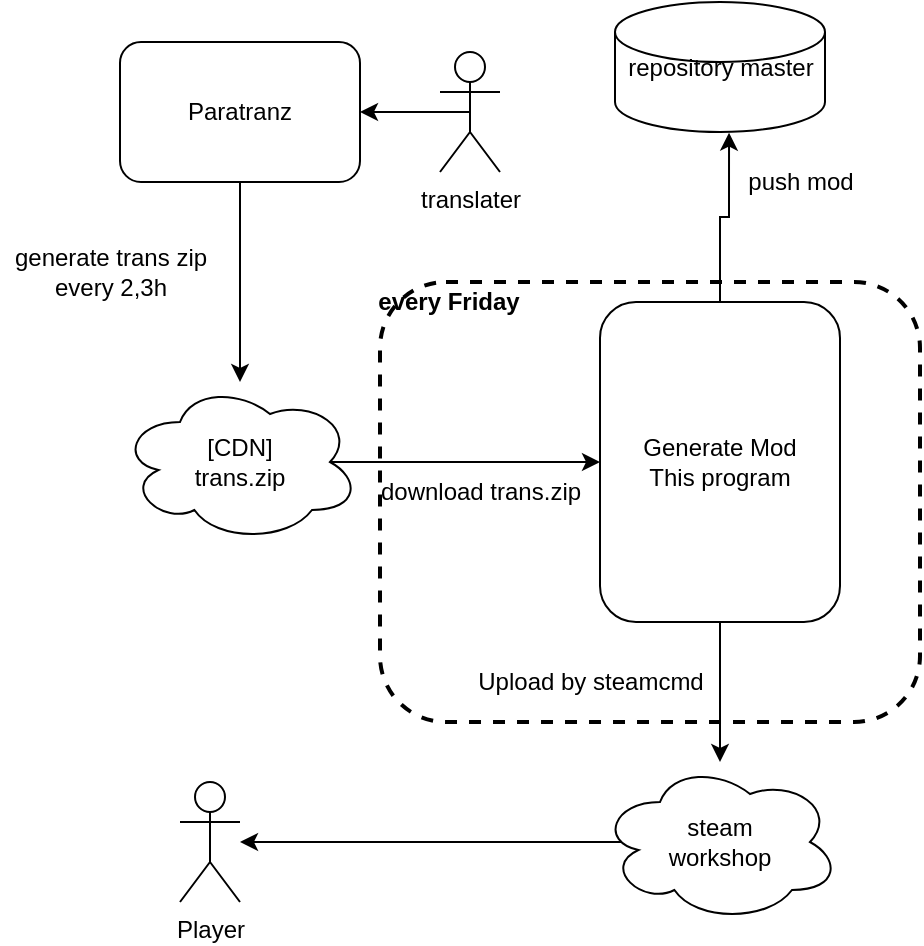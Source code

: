 <mxfile version="13.6.10">
    <diagram id="6hGFLwfOUW9BJ-s0fimq" name="Page-1">
        <mxGraphModel dx="656" dy="651" grid="1" gridSize="10" guides="1" tooltips="1" connect="1" arrows="1" fold="1" page="1" pageScale="1" pageWidth="827" pageHeight="1169" math="0" shadow="0">
            <root>
                <mxCell id="0"/>
                <mxCell id="1" parent="0"/>
                <mxCell id="6" style="edgeStyle=orthogonalEdgeStyle;rounded=0;orthogonalLoop=1;jettySize=auto;html=1;" parent="1" source="2" target="4" edge="1">
                    <mxGeometry relative="1" as="geometry"/>
                </mxCell>
                <mxCell id="2" value="Paratranz" style="rounded=1;whiteSpace=wrap;html=1;" parent="1" vertex="1">
                    <mxGeometry x="280" y="150" width="120" height="70" as="geometry"/>
                </mxCell>
                <mxCell id="8" style="edgeStyle=orthogonalEdgeStyle;rounded=0;orthogonalLoop=1;jettySize=auto;html=1;exitX=0.875;exitY=0.5;exitDx=0;exitDy=0;exitPerimeter=0;entryX=0;entryY=0.5;entryDx=0;entryDy=0;" parent="1" source="4" target="7" edge="1">
                    <mxGeometry relative="1" as="geometry"/>
                </mxCell>
                <mxCell id="4" value="[CDN]&lt;br&gt;trans.zip" style="ellipse;shape=cloud;whiteSpace=wrap;html=1;" parent="1" vertex="1">
                    <mxGeometry x="280" y="320" width="120" height="80" as="geometry"/>
                </mxCell>
                <mxCell id="11" style="edgeStyle=orthogonalEdgeStyle;rounded=0;orthogonalLoop=1;jettySize=auto;html=1;exitX=0.5;exitY=1;exitDx=0;exitDy=0;" parent="1" source="7" target="10" edge="1">
                    <mxGeometry relative="1" as="geometry"/>
                </mxCell>
                <mxCell id="25" style="edgeStyle=orthogonalEdgeStyle;rounded=0;orthogonalLoop=1;jettySize=auto;html=1;exitX=0.5;exitY=0;exitDx=0;exitDy=0;entryX=0.543;entryY=1.005;entryDx=0;entryDy=0;entryPerimeter=0;" parent="1" source="7" target="23" edge="1">
                    <mxGeometry relative="1" as="geometry"/>
                </mxCell>
                <mxCell id="7" value="Generate Mod&lt;br&gt;This program" style="rounded=1;whiteSpace=wrap;html=1;" parent="1" vertex="1">
                    <mxGeometry x="520" y="280" width="120" height="160" as="geometry"/>
                </mxCell>
                <mxCell id="17" style="edgeStyle=orthogonalEdgeStyle;rounded=0;orthogonalLoop=1;jettySize=auto;html=1;exitX=0.875;exitY=0.5;exitDx=0;exitDy=0;exitPerimeter=0;" parent="1" source="10" target="16" edge="1">
                    <mxGeometry relative="1" as="geometry"/>
                </mxCell>
                <mxCell id="10" value="steam&lt;br&gt;workshop" style="ellipse;shape=cloud;whiteSpace=wrap;html=1;" parent="1" vertex="1">
                    <mxGeometry x="520" y="510" width="120" height="80" as="geometry"/>
                </mxCell>
                <mxCell id="12" value="generate trans zip&lt;br&gt;every 2,3h" style="text;html=1;align=center;verticalAlign=middle;resizable=0;points=[];autosize=1;" parent="1" vertex="1">
                    <mxGeometry x="220" y="250" width="110" height="30" as="geometry"/>
                </mxCell>
                <mxCell id="15" style="edgeStyle=orthogonalEdgeStyle;rounded=0;orthogonalLoop=1;jettySize=auto;html=1;exitX=0.5;exitY=0.5;exitDx=0;exitDy=0;exitPerimeter=0;entryX=1;entryY=0.5;entryDx=0;entryDy=0;" parent="1" source="14" target="2" edge="1">
                    <mxGeometry relative="1" as="geometry"/>
                </mxCell>
                <mxCell id="14" value="translater" style="shape=umlActor;verticalLabelPosition=bottom;verticalAlign=top;html=1;outlineConnect=0;" parent="1" vertex="1">
                    <mxGeometry x="440" y="155" width="30" height="60" as="geometry"/>
                </mxCell>
                <mxCell id="16" value="Player" style="shape=umlActor;verticalLabelPosition=bottom;verticalAlign=top;html=1;outlineConnect=0;" parent="1" vertex="1">
                    <mxGeometry x="310" y="520" width="30" height="60" as="geometry"/>
                </mxCell>
                <mxCell id="18" value="every Friday" style="text;html=1;align=center;verticalAlign=middle;resizable=0;points=[];autosize=1;fontStyle=1" parent="1" vertex="1">
                    <mxGeometry x="399" y="270" width="90" height="20" as="geometry"/>
                </mxCell>
                <mxCell id="19" value="" style="rounded=1;whiteSpace=wrap;html=1;fillColor=none;dashed=1;strokeWidth=2;" parent="1" vertex="1">
                    <mxGeometry x="410" y="270" width="270" height="220" as="geometry"/>
                </mxCell>
                <mxCell id="20" value="Upload by steamcmd" style="text;html=1;align=center;verticalAlign=middle;resizable=0;points=[];autosize=1;" parent="1" vertex="1">
                    <mxGeometry x="450" y="460" width="130" height="20" as="geometry"/>
                </mxCell>
                <mxCell id="21" value="download trans.zip" style="text;html=1;align=center;verticalAlign=middle;resizable=0;points=[];autosize=1;" parent="1" vertex="1">
                    <mxGeometry x="400" y="365" width="120" height="20" as="geometry"/>
                </mxCell>
                <mxCell id="23" value="repository master" style="shape=cylinder2;whiteSpace=wrap;html=1;boundedLbl=1;backgroundOutline=1;size=15;" parent="1" vertex="1">
                    <mxGeometry x="527.5" y="130" width="105" height="65" as="geometry"/>
                </mxCell>
                <mxCell id="26" value="push mod" style="text;html=1;align=center;verticalAlign=middle;resizable=0;points=[];autosize=1;" parent="1" vertex="1">
                    <mxGeometry x="585" y="210" width="70" height="20" as="geometry"/>
                </mxCell>
            </root>
        </mxGraphModel>
    </diagram>
</mxfile>